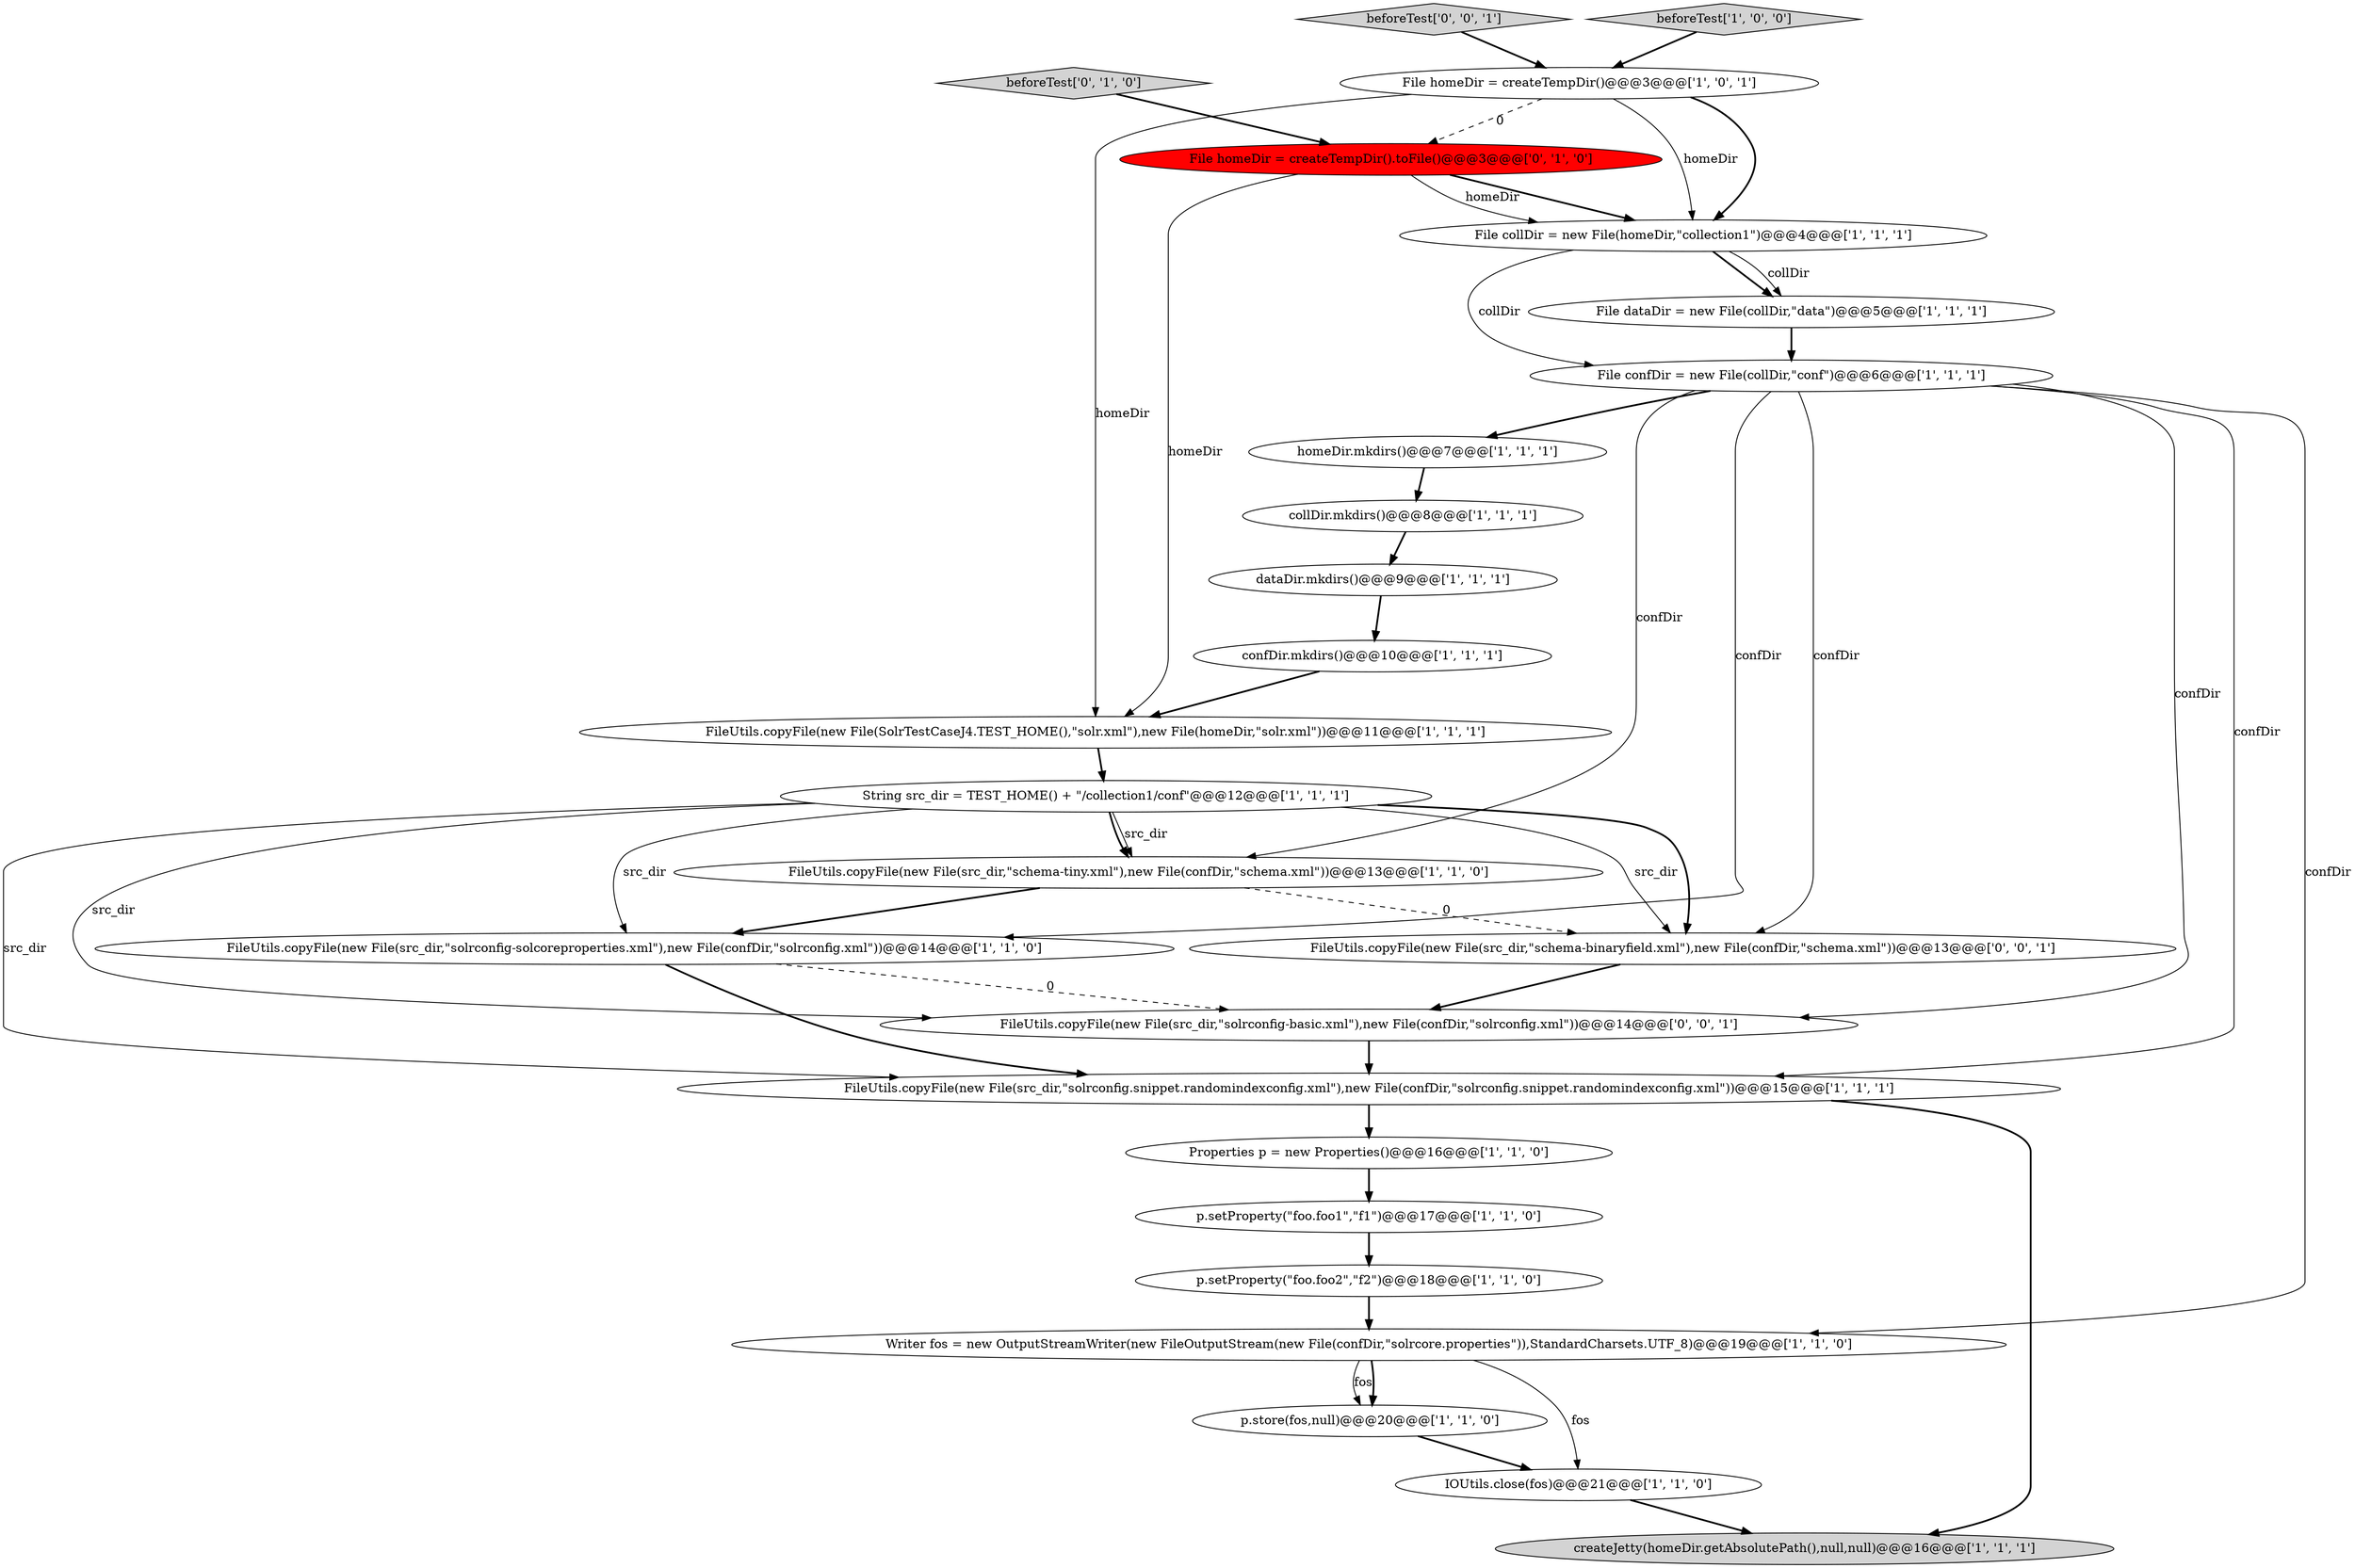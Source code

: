 digraph {
20 [style = filled, label = "IOUtils.close(fos)@@@21@@@['1', '1', '0']", fillcolor = white, shape = ellipse image = "AAA0AAABBB1BBB"];
24 [style = filled, label = "FileUtils.copyFile(new File(src_dir,\"solrconfig-basic.xml\"),new File(confDir,\"solrconfig.xml\"))@@@14@@@['0', '0', '1']", fillcolor = white, shape = ellipse image = "AAA0AAABBB3BBB"];
10 [style = filled, label = "FileUtils.copyFile(new File(src_dir,\"schema-tiny.xml\"),new File(confDir,\"schema.xml\"))@@@13@@@['1', '1', '0']", fillcolor = white, shape = ellipse image = "AAA0AAABBB1BBB"];
11 [style = filled, label = "FileUtils.copyFile(new File(src_dir,\"solrconfig.snippet.randomindexconfig.xml\"),new File(confDir,\"solrconfig.snippet.randomindexconfig.xml\"))@@@15@@@['1', '1', '1']", fillcolor = white, shape = ellipse image = "AAA0AAABBB1BBB"];
25 [style = filled, label = "FileUtils.copyFile(new File(src_dir,\"schema-binaryfield.xml\"),new File(confDir,\"schema.xml\"))@@@13@@@['0', '0', '1']", fillcolor = white, shape = ellipse image = "AAA0AAABBB3BBB"];
5 [style = filled, label = "FileUtils.copyFile(new File(SolrTestCaseJ4.TEST_HOME(),\"solr.xml\"),new File(homeDir,\"solr.xml\"))@@@11@@@['1', '1', '1']", fillcolor = white, shape = ellipse image = "AAA0AAABBB1BBB"];
18 [style = filled, label = "p.store(fos,null)@@@20@@@['1', '1', '0']", fillcolor = white, shape = ellipse image = "AAA0AAABBB1BBB"];
13 [style = filled, label = "String src_dir = TEST_HOME() + \"/collection1/conf\"@@@12@@@['1', '1', '1']", fillcolor = white, shape = ellipse image = "AAA0AAABBB1BBB"];
14 [style = filled, label = "homeDir.mkdirs()@@@7@@@['1', '1', '1']", fillcolor = white, shape = ellipse image = "AAA0AAABBB1BBB"];
3 [style = filled, label = "FileUtils.copyFile(new File(src_dir,\"solrconfig-solcoreproperties.xml\"),new File(confDir,\"solrconfig.xml\"))@@@14@@@['1', '1', '0']", fillcolor = white, shape = ellipse image = "AAA0AAABBB1BBB"];
23 [style = filled, label = "beforeTest['0', '0', '1']", fillcolor = lightgray, shape = diamond image = "AAA0AAABBB3BBB"];
12 [style = filled, label = "confDir.mkdirs()@@@10@@@['1', '1', '1']", fillcolor = white, shape = ellipse image = "AAA0AAABBB1BBB"];
9 [style = filled, label = "collDir.mkdirs()@@@8@@@['1', '1', '1']", fillcolor = white, shape = ellipse image = "AAA0AAABBB1BBB"];
8 [style = filled, label = "p.setProperty(\"foo.foo1\",\"f1\")@@@17@@@['1', '1', '0']", fillcolor = white, shape = ellipse image = "AAA0AAABBB1BBB"];
19 [style = filled, label = "File homeDir = createTempDir()@@@3@@@['1', '0', '1']", fillcolor = white, shape = ellipse image = "AAA0AAABBB1BBB"];
15 [style = filled, label = "File confDir = new File(collDir,\"conf\")@@@6@@@['1', '1', '1']", fillcolor = white, shape = ellipse image = "AAA0AAABBB1BBB"];
4 [style = filled, label = "p.setProperty(\"foo.foo2\",\"f2\")@@@18@@@['1', '1', '0']", fillcolor = white, shape = ellipse image = "AAA0AAABBB1BBB"];
16 [style = filled, label = "beforeTest['1', '0', '0']", fillcolor = lightgray, shape = diamond image = "AAA0AAABBB1BBB"];
2 [style = filled, label = "File collDir = new File(homeDir,\"collection1\")@@@4@@@['1', '1', '1']", fillcolor = white, shape = ellipse image = "AAA0AAABBB1BBB"];
0 [style = filled, label = "createJetty(homeDir.getAbsolutePath(),null,null)@@@16@@@['1', '1', '1']", fillcolor = lightgray, shape = ellipse image = "AAA0AAABBB1BBB"];
22 [style = filled, label = "File homeDir = createTempDir().toFile()@@@3@@@['0', '1', '0']", fillcolor = red, shape = ellipse image = "AAA1AAABBB2BBB"];
1 [style = filled, label = "dataDir.mkdirs()@@@9@@@['1', '1', '1']", fillcolor = white, shape = ellipse image = "AAA0AAABBB1BBB"];
6 [style = filled, label = "Properties p = new Properties()@@@16@@@['1', '1', '0']", fillcolor = white, shape = ellipse image = "AAA0AAABBB1BBB"];
17 [style = filled, label = "Writer fos = new OutputStreamWriter(new FileOutputStream(new File(confDir,\"solrcore.properties\")),StandardCharsets.UTF_8)@@@19@@@['1', '1', '0']", fillcolor = white, shape = ellipse image = "AAA0AAABBB1BBB"];
21 [style = filled, label = "beforeTest['0', '1', '0']", fillcolor = lightgray, shape = diamond image = "AAA0AAABBB2BBB"];
7 [style = filled, label = "File dataDir = new File(collDir,\"data\")@@@5@@@['1', '1', '1']", fillcolor = white, shape = ellipse image = "AAA0AAABBB1BBB"];
13->3 [style = solid, label="src_dir"];
13->10 [style = bold, label=""];
13->25 [style = bold, label=""];
17->20 [style = solid, label="fos"];
22->2 [style = bold, label=""];
12->5 [style = bold, label=""];
4->17 [style = bold, label=""];
13->10 [style = solid, label="src_dir"];
15->14 [style = bold, label=""];
11->6 [style = bold, label=""];
20->0 [style = bold, label=""];
3->24 [style = dashed, label="0"];
3->11 [style = bold, label=""];
10->3 [style = bold, label=""];
19->2 [style = bold, label=""];
19->2 [style = solid, label="homeDir"];
19->5 [style = solid, label="homeDir"];
15->24 [style = solid, label="confDir"];
15->10 [style = solid, label="confDir"];
16->19 [style = bold, label=""];
15->17 [style = solid, label="confDir"];
15->3 [style = solid, label="confDir"];
15->25 [style = solid, label="confDir"];
13->24 [style = solid, label="src_dir"];
18->20 [style = bold, label=""];
25->24 [style = bold, label=""];
11->0 [style = bold, label=""];
13->25 [style = solid, label="src_dir"];
15->11 [style = solid, label="confDir"];
17->18 [style = solid, label="fos"];
21->22 [style = bold, label=""];
24->11 [style = bold, label=""];
13->11 [style = solid, label="src_dir"];
5->13 [style = bold, label=""];
23->19 [style = bold, label=""];
6->8 [style = bold, label=""];
1->12 [style = bold, label=""];
7->15 [style = bold, label=""];
14->9 [style = bold, label=""];
22->2 [style = solid, label="homeDir"];
2->15 [style = solid, label="collDir"];
2->7 [style = bold, label=""];
8->4 [style = bold, label=""];
2->7 [style = solid, label="collDir"];
22->5 [style = solid, label="homeDir"];
9->1 [style = bold, label=""];
10->25 [style = dashed, label="0"];
17->18 [style = bold, label=""];
19->22 [style = dashed, label="0"];
}
